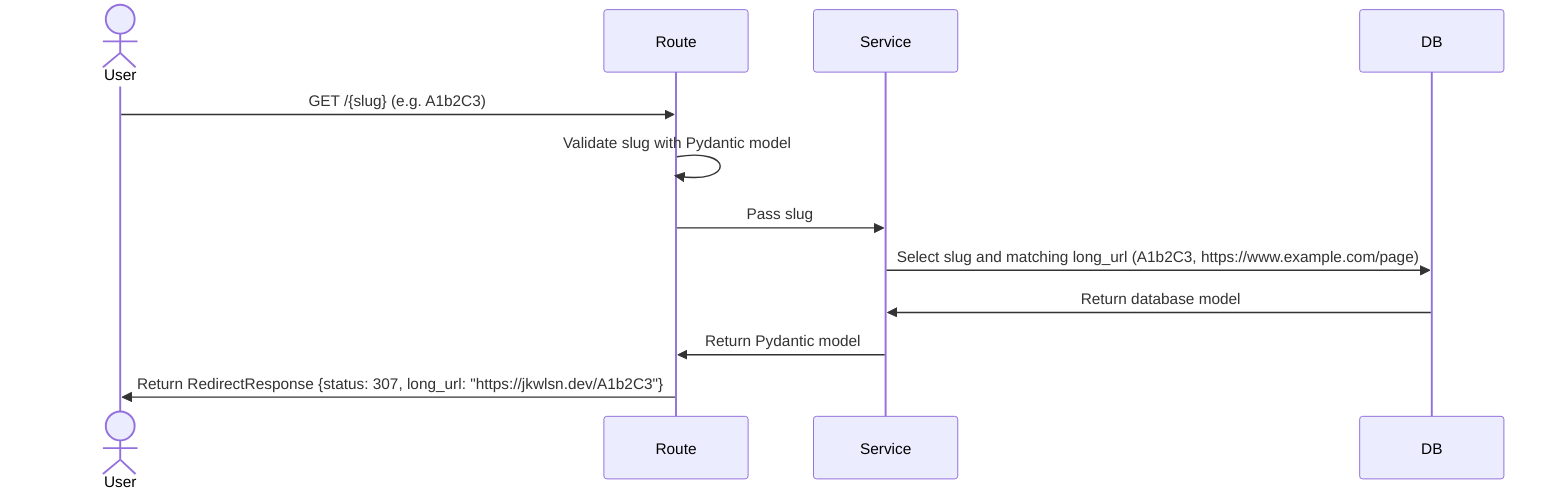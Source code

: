 sequenceDiagram
  actor User as User
  participant Route as Route
  participant Service as Service
  participant DB as DB

  User ->> Route: GET /{slug} (e.g. A1b2C3)
  Route ->> Route: Validate slug with Pydantic model
  Route ->> Service: Pass slug
  Service->> DB: Select slug and matching long_url (A1b2C3, https://www.example.com/page)
  DB ->> Service: Return database model
  Service ->> Route: Return Pydantic model
  Route ->> User: Return RedirectResponse {status: 307, long_url: "https://jkwlsn.dev/A1b2C3"}